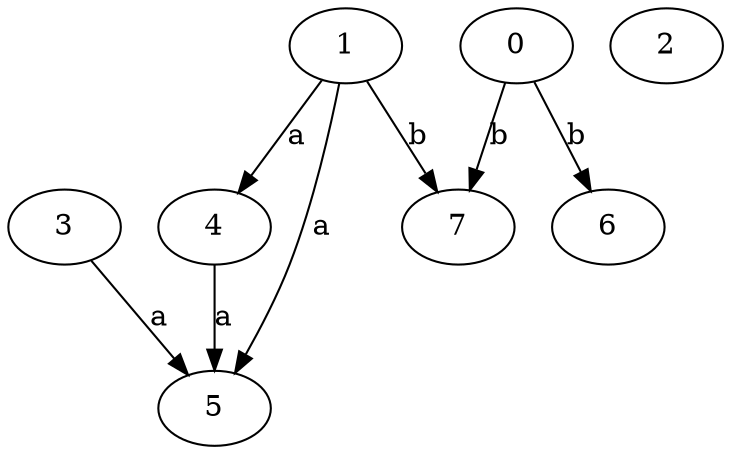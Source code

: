 strict digraph  {
3;
0;
4;
5;
6;
7;
1;
2;
3 -> 5  [label=a];
0 -> 6  [label=b];
0 -> 7  [label=b];
4 -> 5  [label=a];
1 -> 4  [label=a];
1 -> 5  [label=a];
1 -> 7  [label=b];
}

